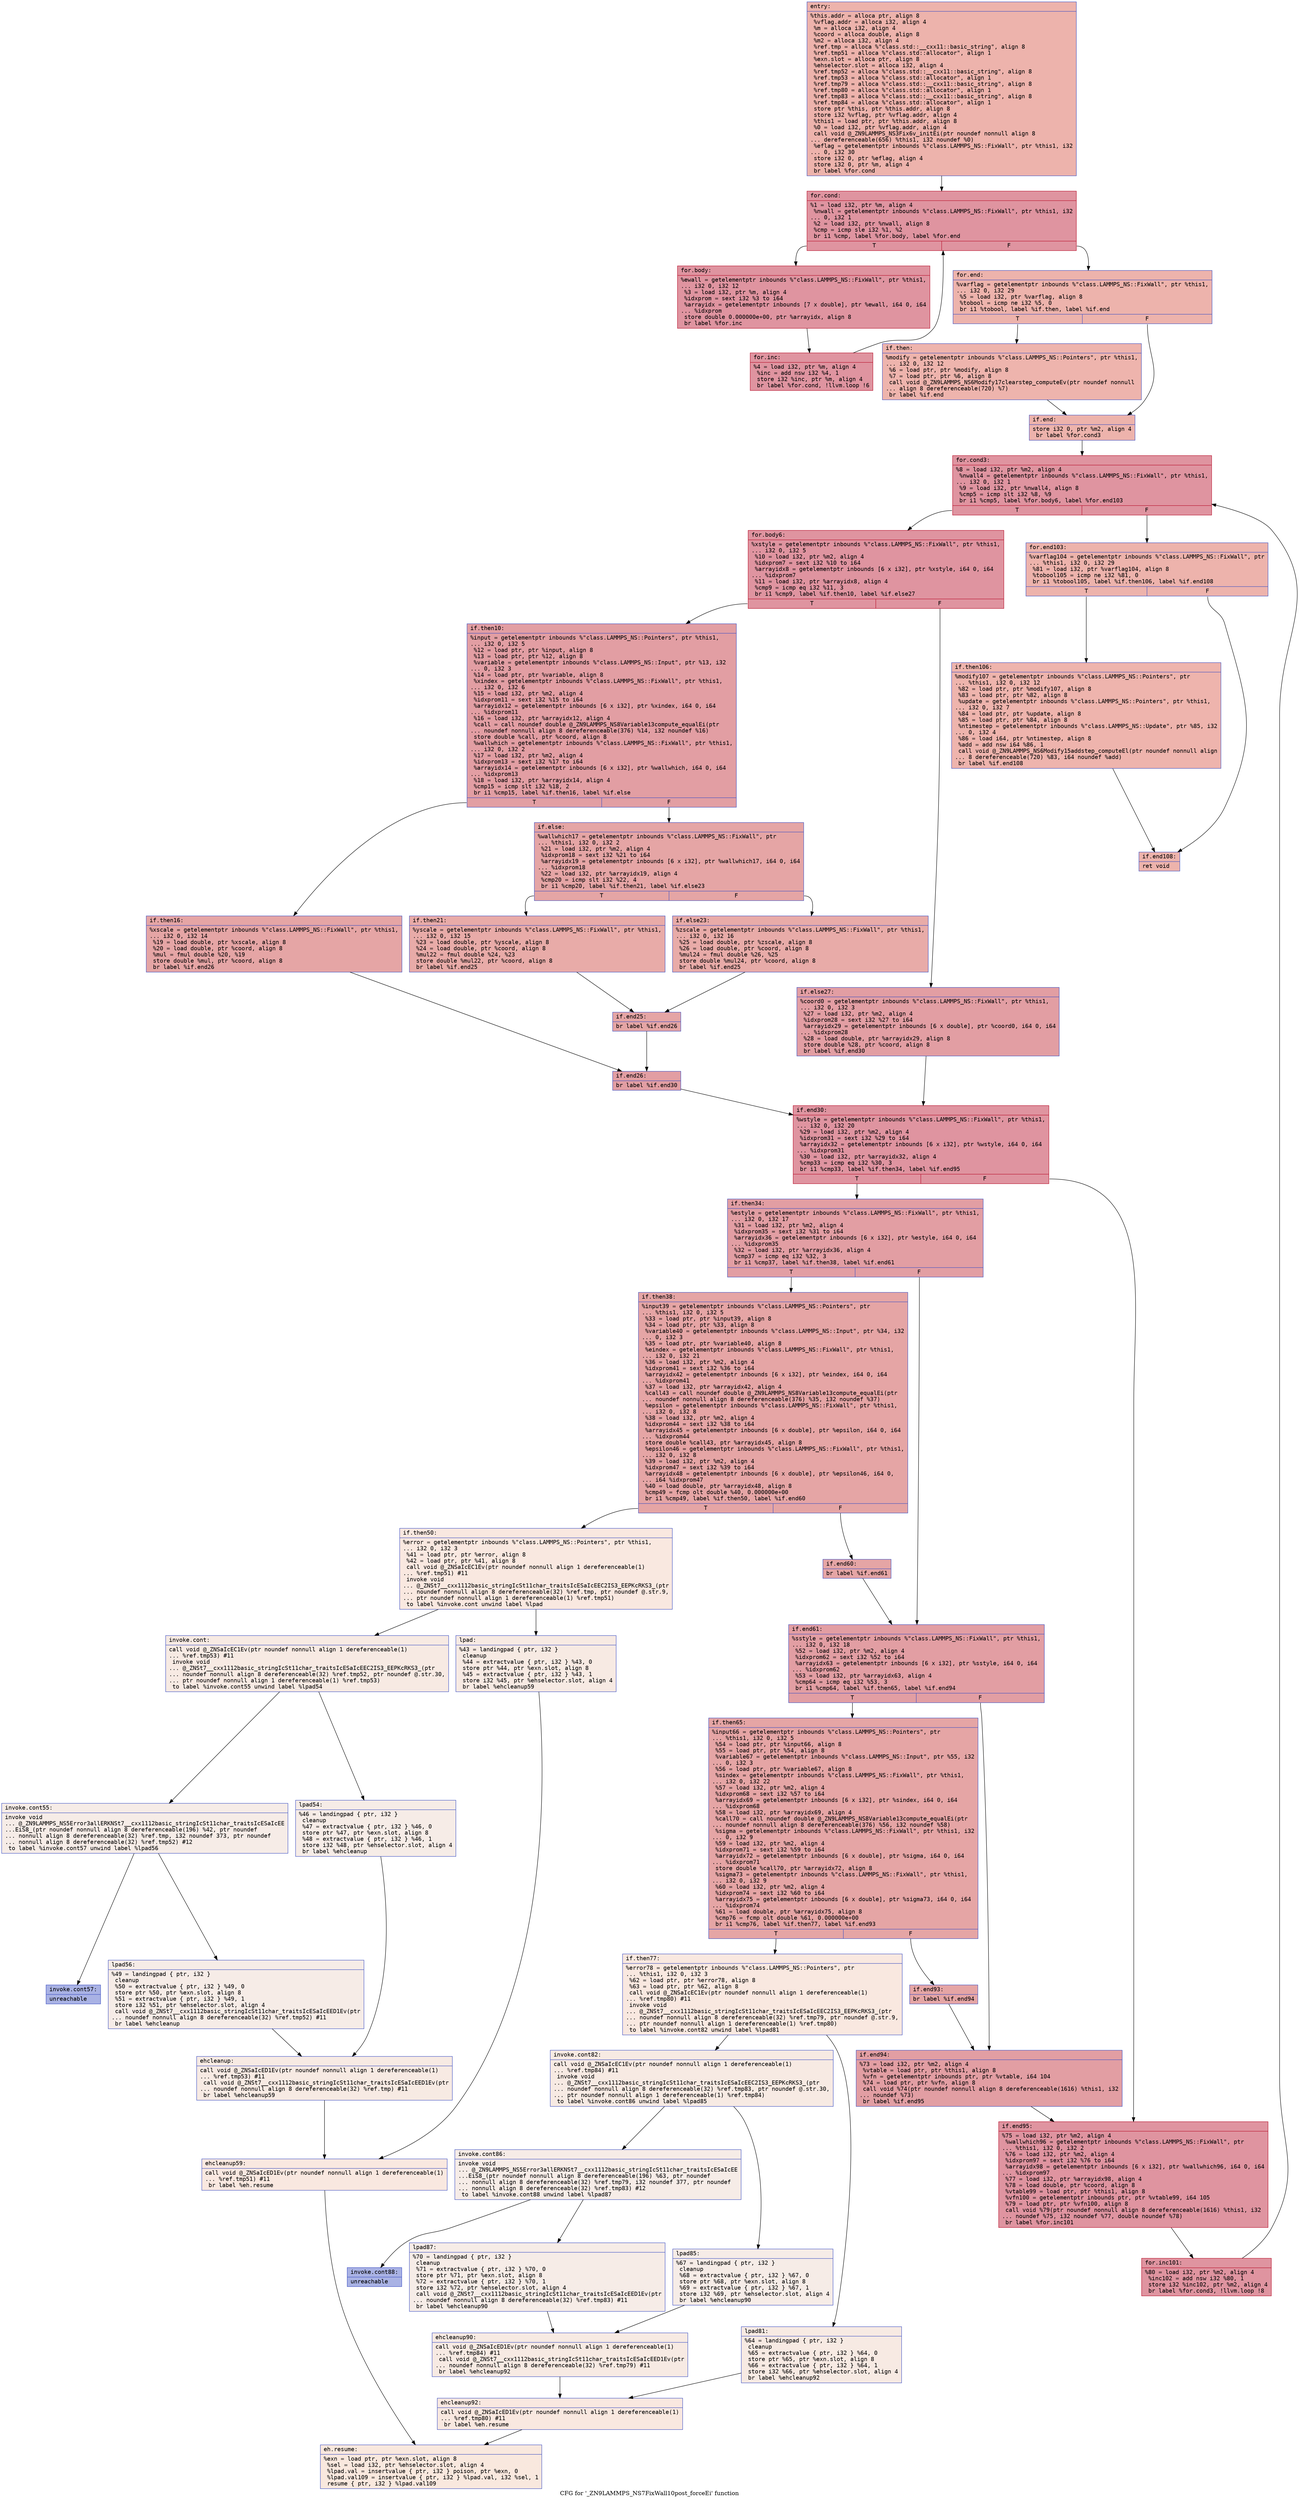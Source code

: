 digraph "CFG for '_ZN9LAMMPS_NS7FixWall10post_forceEi' function" {
	label="CFG for '_ZN9LAMMPS_NS7FixWall10post_forceEi' function";

	Node0x55fe975eba70 [shape=record,color="#3d50c3ff", style=filled, fillcolor="#d6524470" fontname="Courier",label="{entry:\l|  %this.addr = alloca ptr, align 8\l  %vflag.addr = alloca i32, align 4\l  %m = alloca i32, align 4\l  %coord = alloca double, align 8\l  %m2 = alloca i32, align 4\l  %ref.tmp = alloca %\"class.std::__cxx11::basic_string\", align 8\l  %ref.tmp51 = alloca %\"class.std::allocator\", align 1\l  %exn.slot = alloca ptr, align 8\l  %ehselector.slot = alloca i32, align 4\l  %ref.tmp52 = alloca %\"class.std::__cxx11::basic_string\", align 8\l  %ref.tmp53 = alloca %\"class.std::allocator\", align 1\l  %ref.tmp79 = alloca %\"class.std::__cxx11::basic_string\", align 8\l  %ref.tmp80 = alloca %\"class.std::allocator\", align 1\l  %ref.tmp83 = alloca %\"class.std::__cxx11::basic_string\", align 8\l  %ref.tmp84 = alloca %\"class.std::allocator\", align 1\l  store ptr %this, ptr %this.addr, align 8\l  store i32 %vflag, ptr %vflag.addr, align 4\l  %this1 = load ptr, ptr %this.addr, align 8\l  %0 = load i32, ptr %vflag.addr, align 4\l  call void @_ZN9LAMMPS_NS3Fix6v_initEi(ptr noundef nonnull align 8\l... dereferenceable(656) %this1, i32 noundef %0)\l  %eflag = getelementptr inbounds %\"class.LAMMPS_NS::FixWall\", ptr %this1, i32\l... 0, i32 30\l  store i32 0, ptr %eflag, align 4\l  store i32 0, ptr %m, align 4\l  br label %for.cond\l}"];
	Node0x55fe975eba70 -> Node0x55fe975ecbd0[tooltip="entry -> for.cond\nProbability 100.00%" ];
	Node0x55fe975ecbd0 [shape=record,color="#b70d28ff", style=filled, fillcolor="#b70d2870" fontname="Courier",label="{for.cond:\l|  %1 = load i32, ptr %m, align 4\l  %nwall = getelementptr inbounds %\"class.LAMMPS_NS::FixWall\", ptr %this1, i32\l... 0, i32 1\l  %2 = load i32, ptr %nwall, align 8\l  %cmp = icmp sle i32 %1, %2\l  br i1 %cmp, label %for.body, label %for.end\l|{<s0>T|<s1>F}}"];
	Node0x55fe975ecbd0:s0 -> Node0x55fe975ecf00[tooltip="for.cond -> for.body\nProbability 96.88%" ];
	Node0x55fe975ecbd0:s1 -> Node0x55fe975ecf80[tooltip="for.cond -> for.end\nProbability 3.12%" ];
	Node0x55fe975ecf00 [shape=record,color="#b70d28ff", style=filled, fillcolor="#b70d2870" fontname="Courier",label="{for.body:\l|  %ewall = getelementptr inbounds %\"class.LAMMPS_NS::FixWall\", ptr %this1,\l... i32 0, i32 12\l  %3 = load i32, ptr %m, align 4\l  %idxprom = sext i32 %3 to i64\l  %arrayidx = getelementptr inbounds [7 x double], ptr %ewall, i64 0, i64\l... %idxprom\l  store double 0.000000e+00, ptr %arrayidx, align 8\l  br label %for.inc\l}"];
	Node0x55fe975ecf00 -> Node0x55fe975ed600[tooltip="for.body -> for.inc\nProbability 100.00%" ];
	Node0x55fe975ed600 [shape=record,color="#b70d28ff", style=filled, fillcolor="#b70d2870" fontname="Courier",label="{for.inc:\l|  %4 = load i32, ptr %m, align 4\l  %inc = add nsw i32 %4, 1\l  store i32 %inc, ptr %m, align 4\l  br label %for.cond, !llvm.loop !6\l}"];
	Node0x55fe975ed600 -> Node0x55fe975ecbd0[tooltip="for.inc -> for.cond\nProbability 100.00%" ];
	Node0x55fe975ecf80 [shape=record,color="#3d50c3ff", style=filled, fillcolor="#d6524470" fontname="Courier",label="{for.end:\l|  %varflag = getelementptr inbounds %\"class.LAMMPS_NS::FixWall\", ptr %this1,\l... i32 0, i32 29\l  %5 = load i32, ptr %varflag, align 8\l  %tobool = icmp ne i32 %5, 0\l  br i1 %tobool, label %if.then, label %if.end\l|{<s0>T|<s1>F}}"];
	Node0x55fe975ecf80:s0 -> Node0x55fe975edc80[tooltip="for.end -> if.then\nProbability 62.50%" ];
	Node0x55fe975ecf80:s1 -> Node0x55fe975edcf0[tooltip="for.end -> if.end\nProbability 37.50%" ];
	Node0x55fe975edc80 [shape=record,color="#3d50c3ff", style=filled, fillcolor="#d8564670" fontname="Courier",label="{if.then:\l|  %modify = getelementptr inbounds %\"class.LAMMPS_NS::Pointers\", ptr %this1,\l... i32 0, i32 12\l  %6 = load ptr, ptr %modify, align 8\l  %7 = load ptr, ptr %6, align 8\l  call void @_ZN9LAMMPS_NS6Modify17clearstep_computeEv(ptr noundef nonnull\l... align 8 dereferenceable(720) %7)\l  br label %if.end\l}"];
	Node0x55fe975edc80 -> Node0x55fe975edcf0[tooltip="if.then -> if.end\nProbability 100.00%" ];
	Node0x55fe975edcf0 [shape=record,color="#3d50c3ff", style=filled, fillcolor="#d6524470" fontname="Courier",label="{if.end:\l|  store i32 0, ptr %m2, align 4\l  br label %for.cond3\l}"];
	Node0x55fe975edcf0 -> Node0x55fe975ee370[tooltip="if.end -> for.cond3\nProbability 100.00%" ];
	Node0x55fe975ee370 [shape=record,color="#b70d28ff", style=filled, fillcolor="#b70d2870" fontname="Courier",label="{for.cond3:\l|  %8 = load i32, ptr %m2, align 4\l  %nwall4 = getelementptr inbounds %\"class.LAMMPS_NS::FixWall\", ptr %this1,\l... i32 0, i32 1\l  %9 = load i32, ptr %nwall4, align 8\l  %cmp5 = icmp slt i32 %8, %9\l  br i1 %cmp5, label %for.body6, label %for.end103\l|{<s0>T|<s1>F}}"];
	Node0x55fe975ee370:s0 -> Node0x55fe975ee6d0[tooltip="for.cond3 -> for.body6\nProbability 96.88%" ];
	Node0x55fe975ee370:s1 -> Node0x55fe975ee750[tooltip="for.cond3 -> for.end103\nProbability 3.12%" ];
	Node0x55fe975ee6d0 [shape=record,color="#b70d28ff", style=filled, fillcolor="#b70d2870" fontname="Courier",label="{for.body6:\l|  %xstyle = getelementptr inbounds %\"class.LAMMPS_NS::FixWall\", ptr %this1,\l... i32 0, i32 5\l  %10 = load i32, ptr %m2, align 4\l  %idxprom7 = sext i32 %10 to i64\l  %arrayidx8 = getelementptr inbounds [6 x i32], ptr %xstyle, i64 0, i64\l... %idxprom7\l  %11 = load i32, ptr %arrayidx8, align 4\l  %cmp9 = icmp eq i32 %11, 3\l  br i1 %cmp9, label %if.then10, label %if.else27\l|{<s0>T|<s1>F}}"];
	Node0x55fe975ee6d0:s0 -> Node0x55fe975eed00[tooltip="for.body6 -> if.then10\nProbability 50.00%" ];
	Node0x55fe975ee6d0:s1 -> Node0x55fe975eed80[tooltip="for.body6 -> if.else27\nProbability 50.00%" ];
	Node0x55fe975eed00 [shape=record,color="#3d50c3ff", style=filled, fillcolor="#be242e70" fontname="Courier",label="{if.then10:\l|  %input = getelementptr inbounds %\"class.LAMMPS_NS::Pointers\", ptr %this1,\l... i32 0, i32 5\l  %12 = load ptr, ptr %input, align 8\l  %13 = load ptr, ptr %12, align 8\l  %variable = getelementptr inbounds %\"class.LAMMPS_NS::Input\", ptr %13, i32\l... 0, i32 3\l  %14 = load ptr, ptr %variable, align 8\l  %xindex = getelementptr inbounds %\"class.LAMMPS_NS::FixWall\", ptr %this1,\l... i32 0, i32 6\l  %15 = load i32, ptr %m2, align 4\l  %idxprom11 = sext i32 %15 to i64\l  %arrayidx12 = getelementptr inbounds [6 x i32], ptr %xindex, i64 0, i64\l... %idxprom11\l  %16 = load i32, ptr %arrayidx12, align 4\l  %call = call noundef double @_ZN9LAMMPS_NS8Variable13compute_equalEi(ptr\l... noundef nonnull align 8 dereferenceable(376) %14, i32 noundef %16)\l  store double %call, ptr %coord, align 8\l  %wallwhich = getelementptr inbounds %\"class.LAMMPS_NS::FixWall\", ptr %this1,\l... i32 0, i32 2\l  %17 = load i32, ptr %m2, align 4\l  %idxprom13 = sext i32 %17 to i64\l  %arrayidx14 = getelementptr inbounds [6 x i32], ptr %wallwhich, i64 0, i64\l... %idxprom13\l  %18 = load i32, ptr %arrayidx14, align 4\l  %cmp15 = icmp slt i32 %18, 2\l  br i1 %cmp15, label %if.then16, label %if.else\l|{<s0>T|<s1>F}}"];
	Node0x55fe975eed00:s0 -> Node0x55fe975effa0[tooltip="if.then10 -> if.then16\nProbability 50.00%" ];
	Node0x55fe975eed00:s1 -> Node0x55fe975f0080[tooltip="if.then10 -> if.else\nProbability 50.00%" ];
	Node0x55fe975effa0 [shape=record,color="#3d50c3ff", style=filled, fillcolor="#c5333470" fontname="Courier",label="{if.then16:\l|  %xscale = getelementptr inbounds %\"class.LAMMPS_NS::FixWall\", ptr %this1,\l... i32 0, i32 14\l  %19 = load double, ptr %xscale, align 8\l  %20 = load double, ptr %coord, align 8\l  %mul = fmul double %20, %19\l  store double %mul, ptr %coord, align 8\l  br label %if.end26\l}"];
	Node0x55fe975effa0 -> Node0x55fe975f0510[tooltip="if.then16 -> if.end26\nProbability 100.00%" ];
	Node0x55fe975f0080 [shape=record,color="#3d50c3ff", style=filled, fillcolor="#c5333470" fontname="Courier",label="{if.else:\l|  %wallwhich17 = getelementptr inbounds %\"class.LAMMPS_NS::FixWall\", ptr\l... %this1, i32 0, i32 2\l  %21 = load i32, ptr %m2, align 4\l  %idxprom18 = sext i32 %21 to i64\l  %arrayidx19 = getelementptr inbounds [6 x i32], ptr %wallwhich17, i64 0, i64\l... %idxprom18\l  %22 = load i32, ptr %arrayidx19, align 4\l  %cmp20 = icmp slt i32 %22, 4\l  br i1 %cmp20, label %if.then21, label %if.else23\l|{<s0>T|<s1>F}}"];
	Node0x55fe975f0080:s0 -> Node0x55fe975f0a30[tooltip="if.else -> if.then21\nProbability 50.00%" ];
	Node0x55fe975f0080:s1 -> Node0x55fe975f0ab0[tooltip="if.else -> if.else23\nProbability 50.00%" ];
	Node0x55fe975f0a30 [shape=record,color="#3d50c3ff", style=filled, fillcolor="#cc403a70" fontname="Courier",label="{if.then21:\l|  %yscale = getelementptr inbounds %\"class.LAMMPS_NS::FixWall\", ptr %this1,\l... i32 0, i32 15\l  %23 = load double, ptr %yscale, align 8\l  %24 = load double, ptr %coord, align 8\l  %mul22 = fmul double %24, %23\l  store double %mul22, ptr %coord, align 8\l  br label %if.end25\l}"];
	Node0x55fe975f0a30 -> Node0x55fe975f0f70[tooltip="if.then21 -> if.end25\nProbability 100.00%" ];
	Node0x55fe975f0ab0 [shape=record,color="#3d50c3ff", style=filled, fillcolor="#cc403a70" fontname="Courier",label="{if.else23:\l|  %zscale = getelementptr inbounds %\"class.LAMMPS_NS::FixWall\", ptr %this1,\l... i32 0, i32 16\l  %25 = load double, ptr %zscale, align 8\l  %26 = load double, ptr %coord, align 8\l  %mul24 = fmul double %26, %25\l  store double %mul24, ptr %coord, align 8\l  br label %if.end25\l}"];
	Node0x55fe975f0ab0 -> Node0x55fe975f0f70[tooltip="if.else23 -> if.end25\nProbability 100.00%" ];
	Node0x55fe975f0f70 [shape=record,color="#3d50c3ff", style=filled, fillcolor="#c5333470" fontname="Courier",label="{if.end25:\l|  br label %if.end26\l}"];
	Node0x55fe975f0f70 -> Node0x55fe975f0510[tooltip="if.end25 -> if.end26\nProbability 100.00%" ];
	Node0x55fe975f0510 [shape=record,color="#3d50c3ff", style=filled, fillcolor="#be242e70" fontname="Courier",label="{if.end26:\l|  br label %if.end30\l}"];
	Node0x55fe975f0510 -> Node0x55fe975f1470[tooltip="if.end26 -> if.end30\nProbability 100.00%" ];
	Node0x55fe975eed80 [shape=record,color="#3d50c3ff", style=filled, fillcolor="#be242e70" fontname="Courier",label="{if.else27:\l|  %coord0 = getelementptr inbounds %\"class.LAMMPS_NS::FixWall\", ptr %this1,\l... i32 0, i32 3\l  %27 = load i32, ptr %m2, align 4\l  %idxprom28 = sext i32 %27 to i64\l  %arrayidx29 = getelementptr inbounds [6 x double], ptr %coord0, i64 0, i64\l... %idxprom28\l  %28 = load double, ptr %arrayidx29, align 8\l  store double %28, ptr %coord, align 8\l  br label %if.end30\l}"];
	Node0x55fe975eed80 -> Node0x55fe975f1470[tooltip="if.else27 -> if.end30\nProbability 100.00%" ];
	Node0x55fe975f1470 [shape=record,color="#b70d28ff", style=filled, fillcolor="#b70d2870" fontname="Courier",label="{if.end30:\l|  %wstyle = getelementptr inbounds %\"class.LAMMPS_NS::FixWall\", ptr %this1,\l... i32 0, i32 20\l  %29 = load i32, ptr %m2, align 4\l  %idxprom31 = sext i32 %29 to i64\l  %arrayidx32 = getelementptr inbounds [6 x i32], ptr %wstyle, i64 0, i64\l... %idxprom31\l  %30 = load i32, ptr %arrayidx32, align 4\l  %cmp33 = icmp eq i32 %30, 3\l  br i1 %cmp33, label %if.then34, label %if.end95\l|{<s0>T|<s1>F}}"];
	Node0x55fe975f1470:s0 -> Node0x55fe975f1e00[tooltip="if.end30 -> if.then34\nProbability 50.00%" ];
	Node0x55fe975f1470:s1 -> Node0x55fe975f1e80[tooltip="if.end30 -> if.end95\nProbability 50.00%" ];
	Node0x55fe975f1e00 [shape=record,color="#3d50c3ff", style=filled, fillcolor="#be242e70" fontname="Courier",label="{if.then34:\l|  %estyle = getelementptr inbounds %\"class.LAMMPS_NS::FixWall\", ptr %this1,\l... i32 0, i32 17\l  %31 = load i32, ptr %m2, align 4\l  %idxprom35 = sext i32 %31 to i64\l  %arrayidx36 = getelementptr inbounds [6 x i32], ptr %estyle, i64 0, i64\l... %idxprom35\l  %32 = load i32, ptr %arrayidx36, align 4\l  %cmp37 = icmp eq i32 %32, 3\l  br i1 %cmp37, label %if.then38, label %if.end61\l|{<s0>T|<s1>F}}"];
	Node0x55fe975f1e00:s0 -> Node0x55fe975f23d0[tooltip="if.then34 -> if.then38\nProbability 50.00%" ];
	Node0x55fe975f1e00:s1 -> Node0x55fe975f2450[tooltip="if.then34 -> if.end61\nProbability 50.00%" ];
	Node0x55fe975f23d0 [shape=record,color="#3d50c3ff", style=filled, fillcolor="#c5333470" fontname="Courier",label="{if.then38:\l|  %input39 = getelementptr inbounds %\"class.LAMMPS_NS::Pointers\", ptr\l... %this1, i32 0, i32 5\l  %33 = load ptr, ptr %input39, align 8\l  %34 = load ptr, ptr %33, align 8\l  %variable40 = getelementptr inbounds %\"class.LAMMPS_NS::Input\", ptr %34, i32\l... 0, i32 3\l  %35 = load ptr, ptr %variable40, align 8\l  %eindex = getelementptr inbounds %\"class.LAMMPS_NS::FixWall\", ptr %this1,\l... i32 0, i32 21\l  %36 = load i32, ptr %m2, align 4\l  %idxprom41 = sext i32 %36 to i64\l  %arrayidx42 = getelementptr inbounds [6 x i32], ptr %eindex, i64 0, i64\l... %idxprom41\l  %37 = load i32, ptr %arrayidx42, align 4\l  %call43 = call noundef double @_ZN9LAMMPS_NS8Variable13compute_equalEi(ptr\l... noundef nonnull align 8 dereferenceable(376) %35, i32 noundef %37)\l  %epsilon = getelementptr inbounds %\"class.LAMMPS_NS::FixWall\", ptr %this1,\l... i32 0, i32 8\l  %38 = load i32, ptr %m2, align 4\l  %idxprom44 = sext i32 %38 to i64\l  %arrayidx45 = getelementptr inbounds [6 x double], ptr %epsilon, i64 0, i64\l... %idxprom44\l  store double %call43, ptr %arrayidx45, align 8\l  %epsilon46 = getelementptr inbounds %\"class.LAMMPS_NS::FixWall\", ptr %this1,\l... i32 0, i32 8\l  %39 = load i32, ptr %m2, align 4\l  %idxprom47 = sext i32 %39 to i64\l  %arrayidx48 = getelementptr inbounds [6 x double], ptr %epsilon46, i64 0,\l... i64 %idxprom47\l  %40 = load double, ptr %arrayidx48, align 8\l  %cmp49 = fcmp olt double %40, 0.000000e+00\l  br i1 %cmp49, label %if.then50, label %if.end60\l|{<s0>T|<s1>F}}"];
	Node0x55fe975f23d0:s0 -> Node0x55fe975ef810[tooltip="if.then38 -> if.then50\nProbability 0.00%" ];
	Node0x55fe975f23d0:s1 -> Node0x55fe975ef890[tooltip="if.then38 -> if.end60\nProbability 100.00%" ];
	Node0x55fe975ef810 [shape=record,color="#3d50c3ff", style=filled, fillcolor="#f1ccb870" fontname="Courier",label="{if.then50:\l|  %error = getelementptr inbounds %\"class.LAMMPS_NS::Pointers\", ptr %this1,\l... i32 0, i32 3\l  %41 = load ptr, ptr %error, align 8\l  %42 = load ptr, ptr %41, align 8\l  call void @_ZNSaIcEC1Ev(ptr noundef nonnull align 1 dereferenceable(1)\l... %ref.tmp51) #11\l  invoke void\l... @_ZNSt7__cxx1112basic_stringIcSt11char_traitsIcESaIcEEC2IS3_EEPKcRKS3_(ptr\l... noundef nonnull align 8 dereferenceable(32) %ref.tmp, ptr noundef @.str.9,\l... ptr noundef nonnull align 1 dereferenceable(1) %ref.tmp51)\l          to label %invoke.cont unwind label %lpad\l}"];
	Node0x55fe975ef810 -> Node0x55fe975f4050[tooltip="if.then50 -> invoke.cont\nProbability 50.00%" ];
	Node0x55fe975ef810 -> Node0x55fe975f40a0[tooltip="if.then50 -> lpad\nProbability 50.00%" ];
	Node0x55fe975f4050 [shape=record,color="#3d50c3ff", style=filled, fillcolor="#eed0c070" fontname="Courier",label="{invoke.cont:\l|  call void @_ZNSaIcEC1Ev(ptr noundef nonnull align 1 dereferenceable(1)\l... %ref.tmp53) #11\l  invoke void\l... @_ZNSt7__cxx1112basic_stringIcSt11char_traitsIcESaIcEEC2IS3_EEPKcRKS3_(ptr\l... noundef nonnull align 8 dereferenceable(32) %ref.tmp52, ptr noundef @.str.30,\l... ptr noundef nonnull align 1 dereferenceable(1) %ref.tmp53)\l          to label %invoke.cont55 unwind label %lpad54\l}"];
	Node0x55fe975f4050 -> Node0x55fe975f4440[tooltip="invoke.cont -> invoke.cont55\nProbability 50.00%" ];
	Node0x55fe975f4050 -> Node0x55fe975f4490[tooltip="invoke.cont -> lpad54\nProbability 50.00%" ];
	Node0x55fe975f4440 [shape=record,color="#3d50c3ff", style=filled, fillcolor="#ead5c970" fontname="Courier",label="{invoke.cont55:\l|  invoke void\l... @_ZN9LAMMPS_NS5Error3allERKNSt7__cxx1112basic_stringIcSt11char_traitsIcESaIcEE\l...EiS8_(ptr noundef nonnull align 8 dereferenceable(196) %42, ptr noundef\l... nonnull align 8 dereferenceable(32) %ref.tmp, i32 noundef 373, ptr noundef\l... nonnull align 8 dereferenceable(32) %ref.tmp52) #12\l          to label %invoke.cont57 unwind label %lpad56\l}"];
	Node0x55fe975f4440 -> Node0x55fe975f43f0[tooltip="invoke.cont55 -> invoke.cont57\nProbability 0.00%" ];
	Node0x55fe975f4440 -> Node0x55fe975f47b0[tooltip="invoke.cont55 -> lpad56\nProbability 100.00%" ];
	Node0x55fe975f43f0 [shape=record,color="#3d50c3ff", style=filled, fillcolor="#3d50c370" fontname="Courier",label="{invoke.cont57:\l|  unreachable\l}"];
	Node0x55fe975f40a0 [shape=record,color="#3d50c3ff", style=filled, fillcolor="#eed0c070" fontname="Courier",label="{lpad:\l|  %43 = landingpad \{ ptr, i32 \}\l          cleanup\l  %44 = extractvalue \{ ptr, i32 \} %43, 0\l  store ptr %44, ptr %exn.slot, align 8\l  %45 = extractvalue \{ ptr, i32 \} %43, 1\l  store i32 %45, ptr %ehselector.slot, align 4\l  br label %ehcleanup59\l}"];
	Node0x55fe975f40a0 -> Node0x55fe975f4d70[tooltip="lpad -> ehcleanup59\nProbability 100.00%" ];
	Node0x55fe975f4490 [shape=record,color="#3d50c3ff", style=filled, fillcolor="#ead5c970" fontname="Courier",label="{lpad54:\l|  %46 = landingpad \{ ptr, i32 \}\l          cleanup\l  %47 = extractvalue \{ ptr, i32 \} %46, 0\l  store ptr %47, ptr %exn.slot, align 8\l  %48 = extractvalue \{ ptr, i32 \} %46, 1\l  store i32 %48, ptr %ehselector.slot, align 4\l  br label %ehcleanup\l}"];
	Node0x55fe975f4490 -> Node0x55fe975f58d0[tooltip="lpad54 -> ehcleanup\nProbability 100.00%" ];
	Node0x55fe975f47b0 [shape=record,color="#3d50c3ff", style=filled, fillcolor="#ead5c970" fontname="Courier",label="{lpad56:\l|  %49 = landingpad \{ ptr, i32 \}\l          cleanup\l  %50 = extractvalue \{ ptr, i32 \} %49, 0\l  store ptr %50, ptr %exn.slot, align 8\l  %51 = extractvalue \{ ptr, i32 \} %49, 1\l  store i32 %51, ptr %ehselector.slot, align 4\l  call void @_ZNSt7__cxx1112basic_stringIcSt11char_traitsIcESaIcEED1Ev(ptr\l... noundef nonnull align 8 dereferenceable(32) %ref.tmp52) #11\l  br label %ehcleanup\l}"];
	Node0x55fe975f47b0 -> Node0x55fe975f58d0[tooltip="lpad56 -> ehcleanup\nProbability 100.00%" ];
	Node0x55fe975f58d0 [shape=record,color="#3d50c3ff", style=filled, fillcolor="#eed0c070" fontname="Courier",label="{ehcleanup:\l|  call void @_ZNSaIcED1Ev(ptr noundef nonnull align 1 dereferenceable(1)\l... %ref.tmp53) #11\l  call void @_ZNSt7__cxx1112basic_stringIcSt11char_traitsIcESaIcEED1Ev(ptr\l... noundef nonnull align 8 dereferenceable(32) %ref.tmp) #11\l  br label %ehcleanup59\l}"];
	Node0x55fe975f58d0 -> Node0x55fe975f4d70[tooltip="ehcleanup -> ehcleanup59\nProbability 100.00%" ];
	Node0x55fe975f4d70 [shape=record,color="#3d50c3ff", style=filled, fillcolor="#f1ccb870" fontname="Courier",label="{ehcleanup59:\l|  call void @_ZNSaIcED1Ev(ptr noundef nonnull align 1 dereferenceable(1)\l... %ref.tmp51) #11\l  br label %eh.resume\l}"];
	Node0x55fe975f4d70 -> Node0x55fe975f6180[tooltip="ehcleanup59 -> eh.resume\nProbability 100.00%" ];
	Node0x55fe975ef890 [shape=record,color="#3d50c3ff", style=filled, fillcolor="#c5333470" fontname="Courier",label="{if.end60:\l|  br label %if.end61\l}"];
	Node0x55fe975ef890 -> Node0x55fe975f2450[tooltip="if.end60 -> if.end61\nProbability 100.00%" ];
	Node0x55fe975f2450 [shape=record,color="#3d50c3ff", style=filled, fillcolor="#be242e70" fontname="Courier",label="{if.end61:\l|  %sstyle = getelementptr inbounds %\"class.LAMMPS_NS::FixWall\", ptr %this1,\l... i32 0, i32 18\l  %52 = load i32, ptr %m2, align 4\l  %idxprom62 = sext i32 %52 to i64\l  %arrayidx63 = getelementptr inbounds [6 x i32], ptr %sstyle, i64 0, i64\l... %idxprom62\l  %53 = load i32, ptr %arrayidx63, align 4\l  %cmp64 = icmp eq i32 %53, 3\l  br i1 %cmp64, label %if.then65, label %if.end94\l|{<s0>T|<s1>F}}"];
	Node0x55fe975f2450:s0 -> Node0x55fe975f66b0[tooltip="if.end61 -> if.then65\nProbability 50.00%" ];
	Node0x55fe975f2450:s1 -> Node0x55fe975f6730[tooltip="if.end61 -> if.end94\nProbability 50.00%" ];
	Node0x55fe975f66b0 [shape=record,color="#3d50c3ff", style=filled, fillcolor="#c5333470" fontname="Courier",label="{if.then65:\l|  %input66 = getelementptr inbounds %\"class.LAMMPS_NS::Pointers\", ptr\l... %this1, i32 0, i32 5\l  %54 = load ptr, ptr %input66, align 8\l  %55 = load ptr, ptr %54, align 8\l  %variable67 = getelementptr inbounds %\"class.LAMMPS_NS::Input\", ptr %55, i32\l... 0, i32 3\l  %56 = load ptr, ptr %variable67, align 8\l  %sindex = getelementptr inbounds %\"class.LAMMPS_NS::FixWall\", ptr %this1,\l... i32 0, i32 22\l  %57 = load i32, ptr %m2, align 4\l  %idxprom68 = sext i32 %57 to i64\l  %arrayidx69 = getelementptr inbounds [6 x i32], ptr %sindex, i64 0, i64\l... %idxprom68\l  %58 = load i32, ptr %arrayidx69, align 4\l  %call70 = call noundef double @_ZN9LAMMPS_NS8Variable13compute_equalEi(ptr\l... noundef nonnull align 8 dereferenceable(376) %56, i32 noundef %58)\l  %sigma = getelementptr inbounds %\"class.LAMMPS_NS::FixWall\", ptr %this1, i32\l... 0, i32 9\l  %59 = load i32, ptr %m2, align 4\l  %idxprom71 = sext i32 %59 to i64\l  %arrayidx72 = getelementptr inbounds [6 x double], ptr %sigma, i64 0, i64\l... %idxprom71\l  store double %call70, ptr %arrayidx72, align 8\l  %sigma73 = getelementptr inbounds %\"class.LAMMPS_NS::FixWall\", ptr %this1,\l... i32 0, i32 9\l  %60 = load i32, ptr %m2, align 4\l  %idxprom74 = sext i32 %60 to i64\l  %arrayidx75 = getelementptr inbounds [6 x double], ptr %sigma73, i64 0, i64\l... %idxprom74\l  %61 = load double, ptr %arrayidx75, align 8\l  %cmp76 = fcmp olt double %61, 0.000000e+00\l  br i1 %cmp76, label %if.then77, label %if.end93\l|{<s0>T|<s1>F}}"];
	Node0x55fe975f66b0:s0 -> Node0x55fe975f7800[tooltip="if.then65 -> if.then77\nProbability 0.00%" ];
	Node0x55fe975f66b0:s1 -> Node0x55fe975f7880[tooltip="if.then65 -> if.end93\nProbability 100.00%" ];
	Node0x55fe975f7800 [shape=record,color="#3d50c3ff", style=filled, fillcolor="#f1ccb870" fontname="Courier",label="{if.then77:\l|  %error78 = getelementptr inbounds %\"class.LAMMPS_NS::Pointers\", ptr\l... %this1, i32 0, i32 3\l  %62 = load ptr, ptr %error78, align 8\l  %63 = load ptr, ptr %62, align 8\l  call void @_ZNSaIcEC1Ev(ptr noundef nonnull align 1 dereferenceable(1)\l... %ref.tmp80) #11\l  invoke void\l... @_ZNSt7__cxx1112basic_stringIcSt11char_traitsIcESaIcEEC2IS3_EEPKcRKS3_(ptr\l... noundef nonnull align 8 dereferenceable(32) %ref.tmp79, ptr noundef @.str.9,\l... ptr noundef nonnull align 1 dereferenceable(1) %ref.tmp80)\l          to label %invoke.cont82 unwind label %lpad81\l}"];
	Node0x55fe975f7800 -> Node0x55fe975f7d10[tooltip="if.then77 -> invoke.cont82\nProbability 50.00%" ];
	Node0x55fe975f7800 -> Node0x55fe975f7d90[tooltip="if.then77 -> lpad81\nProbability 50.00%" ];
	Node0x55fe975f7d10 [shape=record,color="#3d50c3ff", style=filled, fillcolor="#eed0c070" fontname="Courier",label="{invoke.cont82:\l|  call void @_ZNSaIcEC1Ev(ptr noundef nonnull align 1 dereferenceable(1)\l... %ref.tmp84) #11\l  invoke void\l... @_ZNSt7__cxx1112basic_stringIcSt11char_traitsIcESaIcEEC2IS3_EEPKcRKS3_(ptr\l... noundef nonnull align 8 dereferenceable(32) %ref.tmp83, ptr noundef @.str.30,\l... ptr noundef nonnull align 1 dereferenceable(1) %ref.tmp84)\l          to label %invoke.cont86 unwind label %lpad85\l}"];
	Node0x55fe975f7d10 -> Node0x55fe975f80b0[tooltip="invoke.cont82 -> invoke.cont86\nProbability 50.00%" ];
	Node0x55fe975f7d10 -> Node0x55fe975f8100[tooltip="invoke.cont82 -> lpad85\nProbability 50.00%" ];
	Node0x55fe975f80b0 [shape=record,color="#3d50c3ff", style=filled, fillcolor="#ead5c970" fontname="Courier",label="{invoke.cont86:\l|  invoke void\l... @_ZN9LAMMPS_NS5Error3allERKNSt7__cxx1112basic_stringIcSt11char_traitsIcESaIcEE\l...EiS8_(ptr noundef nonnull align 8 dereferenceable(196) %63, ptr noundef\l... nonnull align 8 dereferenceable(32) %ref.tmp79, i32 noundef 377, ptr noundef\l... nonnull align 8 dereferenceable(32) %ref.tmp83) #12\l          to label %invoke.cont88 unwind label %lpad87\l}"];
	Node0x55fe975f80b0 -> Node0x55fe975f8060[tooltip="invoke.cont86 -> invoke.cont88\nProbability 0.00%" ];
	Node0x55fe975f80b0 -> Node0x55fe975f8420[tooltip="invoke.cont86 -> lpad87\nProbability 100.00%" ];
	Node0x55fe975f8060 [shape=record,color="#3d50c3ff", style=filled, fillcolor="#3d50c370" fontname="Courier",label="{invoke.cont88:\l|  unreachable\l}"];
	Node0x55fe975f7d90 [shape=record,color="#3d50c3ff", style=filled, fillcolor="#eed0c070" fontname="Courier",label="{lpad81:\l|  %64 = landingpad \{ ptr, i32 \}\l          cleanup\l  %65 = extractvalue \{ ptr, i32 \} %64, 0\l  store ptr %65, ptr %exn.slot, align 8\l  %66 = extractvalue \{ ptr, i32 \} %64, 1\l  store i32 %66, ptr %ehselector.slot, align 4\l  br label %ehcleanup92\l}"];
	Node0x55fe975f7d90 -> Node0x55fe975f89e0[tooltip="lpad81 -> ehcleanup92\nProbability 100.00%" ];
	Node0x55fe975f8100 [shape=record,color="#3d50c3ff", style=filled, fillcolor="#ead5c970" fontname="Courier",label="{lpad85:\l|  %67 = landingpad \{ ptr, i32 \}\l          cleanup\l  %68 = extractvalue \{ ptr, i32 \} %67, 0\l  store ptr %68, ptr %exn.slot, align 8\l  %69 = extractvalue \{ ptr, i32 \} %67, 1\l  store i32 %69, ptr %ehselector.slot, align 4\l  br label %ehcleanup90\l}"];
	Node0x55fe975f8100 -> Node0x55fe975f8d30[tooltip="lpad85 -> ehcleanup90\nProbability 100.00%" ];
	Node0x55fe975f8420 [shape=record,color="#3d50c3ff", style=filled, fillcolor="#ead5c970" fontname="Courier",label="{lpad87:\l|  %70 = landingpad \{ ptr, i32 \}\l          cleanup\l  %71 = extractvalue \{ ptr, i32 \} %70, 0\l  store ptr %71, ptr %exn.slot, align 8\l  %72 = extractvalue \{ ptr, i32 \} %70, 1\l  store i32 %72, ptr %ehselector.slot, align 4\l  call void @_ZNSt7__cxx1112basic_stringIcSt11char_traitsIcESaIcEED1Ev(ptr\l... noundef nonnull align 8 dereferenceable(32) %ref.tmp83) #11\l  br label %ehcleanup90\l}"];
	Node0x55fe975f8420 -> Node0x55fe975f8d30[tooltip="lpad87 -> ehcleanup90\nProbability 100.00%" ];
	Node0x55fe975f8d30 [shape=record,color="#3d50c3ff", style=filled, fillcolor="#eed0c070" fontname="Courier",label="{ehcleanup90:\l|  call void @_ZNSaIcED1Ev(ptr noundef nonnull align 1 dereferenceable(1)\l... %ref.tmp84) #11\l  call void @_ZNSt7__cxx1112basic_stringIcSt11char_traitsIcESaIcEED1Ev(ptr\l... noundef nonnull align 8 dereferenceable(32) %ref.tmp79) #11\l  br label %ehcleanup92\l}"];
	Node0x55fe975f8d30 -> Node0x55fe975f89e0[tooltip="ehcleanup90 -> ehcleanup92\nProbability 100.00%" ];
	Node0x55fe975f89e0 [shape=record,color="#3d50c3ff", style=filled, fillcolor="#f1ccb870" fontname="Courier",label="{ehcleanup92:\l|  call void @_ZNSaIcED1Ev(ptr noundef nonnull align 1 dereferenceable(1)\l... %ref.tmp80) #11\l  br label %eh.resume\l}"];
	Node0x55fe975f89e0 -> Node0x55fe975f6180[tooltip="ehcleanup92 -> eh.resume\nProbability 100.00%" ];
	Node0x55fe975f7880 [shape=record,color="#3d50c3ff", style=filled, fillcolor="#c5333470" fontname="Courier",label="{if.end93:\l|  br label %if.end94\l}"];
	Node0x55fe975f7880 -> Node0x55fe975f6730[tooltip="if.end93 -> if.end94\nProbability 100.00%" ];
	Node0x55fe975f6730 [shape=record,color="#3d50c3ff", style=filled, fillcolor="#be242e70" fontname="Courier",label="{if.end94:\l|  %73 = load i32, ptr %m2, align 4\l  %vtable = load ptr, ptr %this1, align 8\l  %vfn = getelementptr inbounds ptr, ptr %vtable, i64 104\l  %74 = load ptr, ptr %vfn, align 8\l  call void %74(ptr noundef nonnull align 8 dereferenceable(1616) %this1, i32\l... noundef %73)\l  br label %if.end95\l}"];
	Node0x55fe975f6730 -> Node0x55fe975f1e80[tooltip="if.end94 -> if.end95\nProbability 100.00%" ];
	Node0x55fe975f1e80 [shape=record,color="#b70d28ff", style=filled, fillcolor="#b70d2870" fontname="Courier",label="{if.end95:\l|  %75 = load i32, ptr %m2, align 4\l  %wallwhich96 = getelementptr inbounds %\"class.LAMMPS_NS::FixWall\", ptr\l... %this1, i32 0, i32 2\l  %76 = load i32, ptr %m2, align 4\l  %idxprom97 = sext i32 %76 to i64\l  %arrayidx98 = getelementptr inbounds [6 x i32], ptr %wallwhich96, i64 0, i64\l... %idxprom97\l  %77 = load i32, ptr %arrayidx98, align 4\l  %78 = load double, ptr %coord, align 8\l  %vtable99 = load ptr, ptr %this1, align 8\l  %vfn100 = getelementptr inbounds ptr, ptr %vtable99, i64 105\l  %79 = load ptr, ptr %vfn100, align 8\l  call void %79(ptr noundef nonnull align 8 dereferenceable(1616) %this1, i32\l... noundef %75, i32 noundef %77, double noundef %78)\l  br label %for.inc101\l}"];
	Node0x55fe975f1e80 -> Node0x55fe975fa2b0[tooltip="if.end95 -> for.inc101\nProbability 100.00%" ];
	Node0x55fe975fa2b0 [shape=record,color="#b70d28ff", style=filled, fillcolor="#b70d2870" fontname="Courier",label="{for.inc101:\l|  %80 = load i32, ptr %m2, align 4\l  %inc102 = add nsw i32 %80, 1\l  store i32 %inc102, ptr %m2, align 4\l  br label %for.cond3, !llvm.loop !8\l}"];
	Node0x55fe975fa2b0 -> Node0x55fe975ee370[tooltip="for.inc101 -> for.cond3\nProbability 100.00%" ];
	Node0x55fe975ee750 [shape=record,color="#3d50c3ff", style=filled, fillcolor="#d6524470" fontname="Courier",label="{for.end103:\l|  %varflag104 = getelementptr inbounds %\"class.LAMMPS_NS::FixWall\", ptr\l... %this1, i32 0, i32 29\l  %81 = load i32, ptr %varflag104, align 8\l  %tobool105 = icmp ne i32 %81, 0\l  br i1 %tobool105, label %if.then106, label %if.end108\l|{<s0>T|<s1>F}}"];
	Node0x55fe975ee750:s0 -> Node0x55fe975fa8d0[tooltip="for.end103 -> if.then106\nProbability 62.50%" ];
	Node0x55fe975ee750:s1 -> Node0x55fe975fa950[tooltip="for.end103 -> if.end108\nProbability 37.50%" ];
	Node0x55fe975fa8d0 [shape=record,color="#3d50c3ff", style=filled, fillcolor="#d8564670" fontname="Courier",label="{if.then106:\l|  %modify107 = getelementptr inbounds %\"class.LAMMPS_NS::Pointers\", ptr\l... %this1, i32 0, i32 12\l  %82 = load ptr, ptr %modify107, align 8\l  %83 = load ptr, ptr %82, align 8\l  %update = getelementptr inbounds %\"class.LAMMPS_NS::Pointers\", ptr %this1,\l... i32 0, i32 7\l  %84 = load ptr, ptr %update, align 8\l  %85 = load ptr, ptr %84, align 8\l  %ntimestep = getelementptr inbounds %\"class.LAMMPS_NS::Update\", ptr %85, i32\l... 0, i32 4\l  %86 = load i64, ptr %ntimestep, align 8\l  %add = add nsw i64 %86, 1\l  call void @_ZN9LAMMPS_NS6Modify15addstep_computeEl(ptr noundef nonnull align\l... 8 dereferenceable(720) %83, i64 noundef %add)\l  br label %if.end108\l}"];
	Node0x55fe975fa8d0 -> Node0x55fe975fa950[tooltip="if.then106 -> if.end108\nProbability 100.00%" ];
	Node0x55fe975fa950 [shape=record,color="#3d50c3ff", style=filled, fillcolor="#d6524470" fontname="Courier",label="{if.end108:\l|  ret void\l}"];
	Node0x55fe975f6180 [shape=record,color="#3d50c3ff", style=filled, fillcolor="#f2cab570" fontname="Courier",label="{eh.resume:\l|  %exn = load ptr, ptr %exn.slot, align 8\l  %sel = load i32, ptr %ehselector.slot, align 4\l  %lpad.val = insertvalue \{ ptr, i32 \} poison, ptr %exn, 0\l  %lpad.val109 = insertvalue \{ ptr, i32 \} %lpad.val, i32 %sel, 1\l  resume \{ ptr, i32 \} %lpad.val109\l}"];
}
